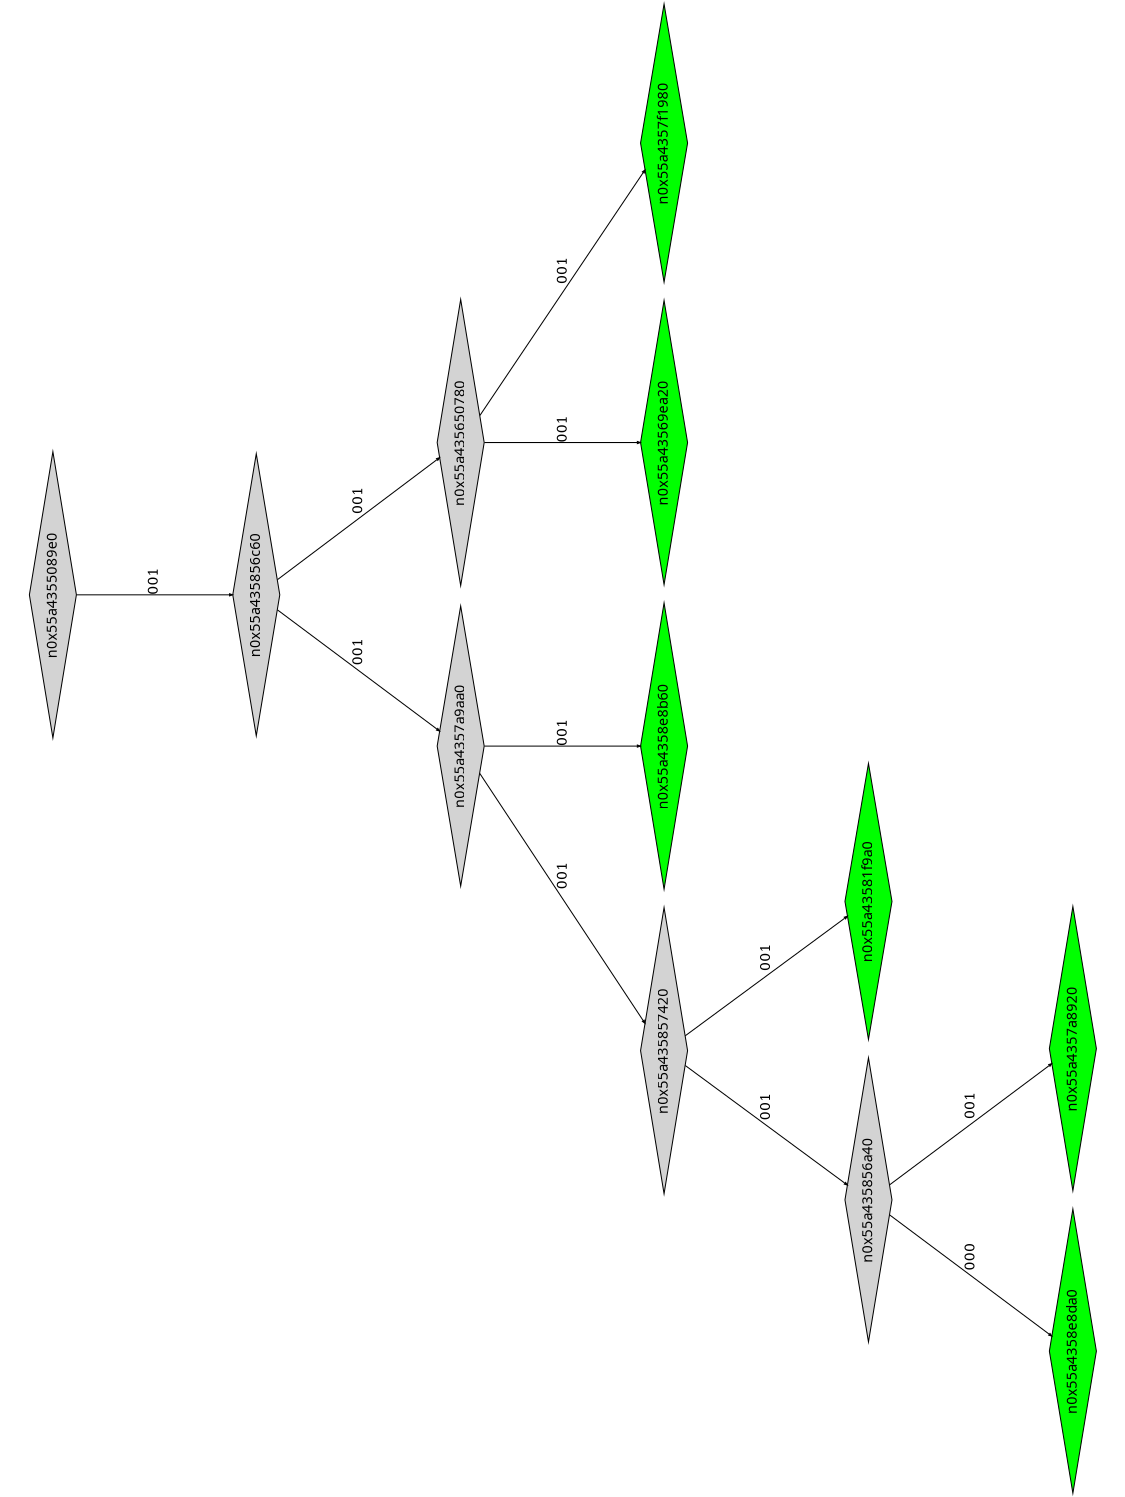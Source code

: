 digraph G {
	size="10,7.5";
	ratio=fill;
	rotate=90;
	center = "true";
	node [style="filled",width=.1,height=.1,fontname="Terminus"]
	edge [arrowsize=.3]
	n0x55a4355089e0 [shape=diamond];
	n0x55a4355089e0 -> n0x55a435856c60 [label=001];
	n0x55a435856c60 [shape=diamond];
	n0x55a435856c60 -> n0x55a4357a9aa0 [label=001];
	n0x55a435856c60 -> n0x55a435650780 [label=001];
	n0x55a435650780 [shape=diamond];
	n0x55a435650780 -> n0x55a43569ea20 [label=001];
	n0x55a435650780 -> n0x55a4357f1980 [label=001];
	n0x55a4357f1980 [shape=diamond,fillcolor=green];
	n0x55a43569ea20 [shape=diamond,fillcolor=green];
	n0x55a4357a9aa0 [shape=diamond];
	n0x55a4357a9aa0 -> n0x55a435857420 [label=001];
	n0x55a4357a9aa0 -> n0x55a4358e8b60 [label=001];
	n0x55a4358e8b60 [shape=diamond,fillcolor=green];
	n0x55a435857420 [shape=diamond];
	n0x55a435857420 -> n0x55a435856a40 [label=001];
	n0x55a435857420 -> n0x55a43581f9a0 [label=001];
	n0x55a43581f9a0 [shape=diamond,fillcolor=green];
	n0x55a435856a40 [shape=diamond];
	n0x55a435856a40 -> n0x55a4358e8da0 [label=000];
	n0x55a435856a40 -> n0x55a4357a8920 [label=001];
	n0x55a4357a8920 [shape=diamond,fillcolor=green];
	n0x55a4358e8da0 [shape=diamond,fillcolor=green];
}
